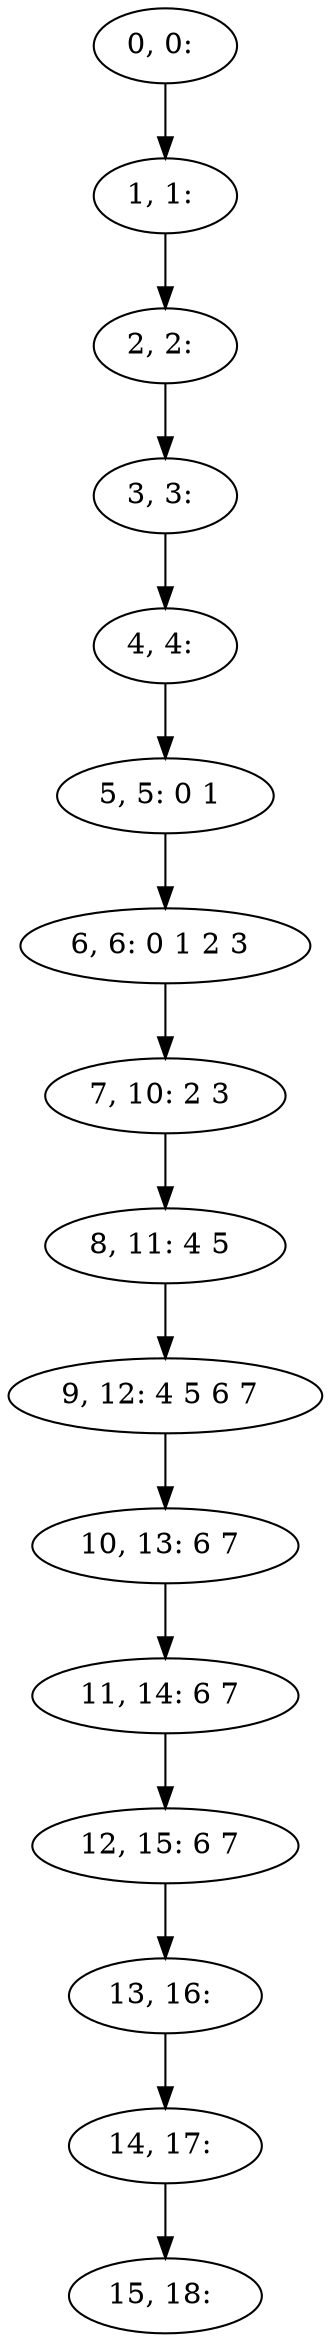 digraph G {
0[label="0, 0: "];
1[label="1, 1: "];
2[label="2, 2: "];
3[label="3, 3: "];
4[label="4, 4: "];
5[label="5, 5: 0 1 "];
6[label="6, 6: 0 1 2 3 "];
7[label="7, 10: 2 3 "];
8[label="8, 11: 4 5 "];
9[label="9, 12: 4 5 6 7 "];
10[label="10, 13: 6 7 "];
11[label="11, 14: 6 7 "];
12[label="12, 15: 6 7 "];
13[label="13, 16: "];
14[label="14, 17: "];
15[label="15, 18: "];
0->1 ;
1->2 ;
2->3 ;
3->4 ;
4->5 ;
5->6 ;
6->7 ;
7->8 ;
8->9 ;
9->10 ;
10->11 ;
11->12 ;
12->13 ;
13->14 ;
14->15 ;
}
